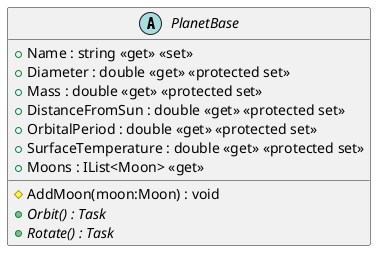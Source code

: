 @startuml
abstract class PlanetBase {
    + Name : string <<get>> <<set>>
    + Diameter : double <<get>> <<protected set>>
    + Mass : double <<get>> <<protected set>>
    + DistanceFromSun : double <<get>> <<protected set>>
    + OrbitalPeriod : double <<get>> <<protected set>>
    + SurfaceTemperature : double <<get>> <<protected set>>
    + Moons : IList<Moon> <<get>>
    # AddMoon(moon:Moon) : void
    + {abstract} Orbit() : Task
    + {abstract} Rotate() : Task
}
@enduml
